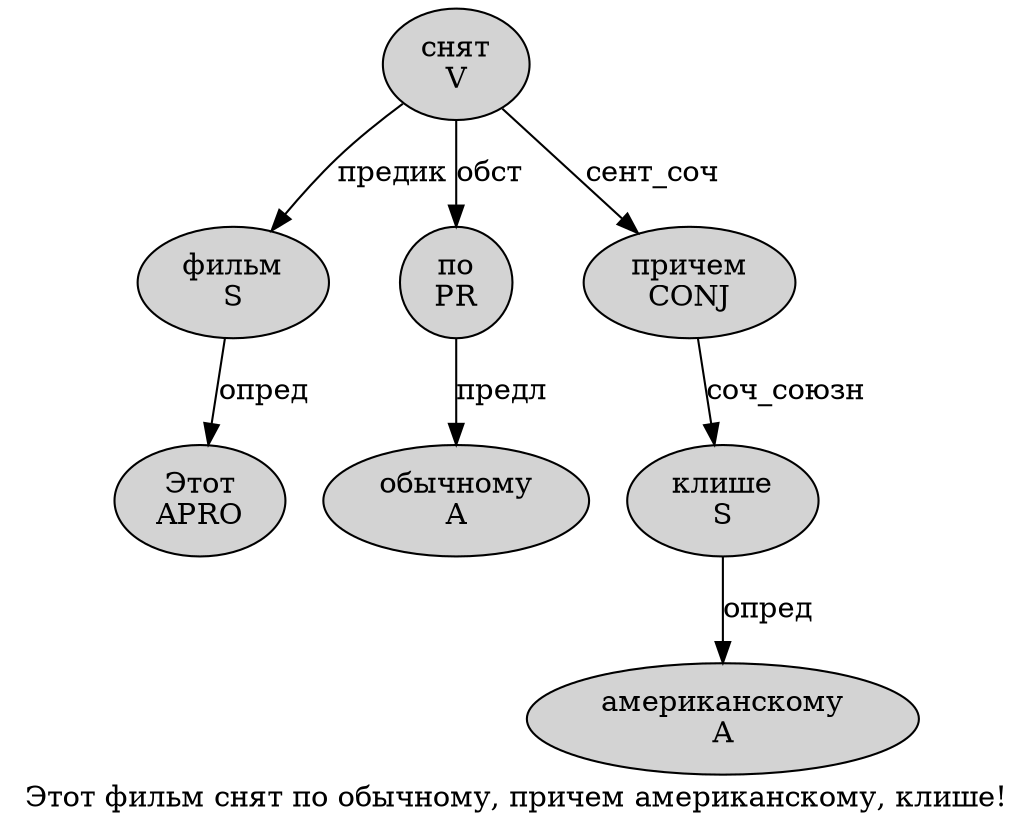 digraph SENTENCE_3690 {
	graph [label="Этот фильм снят по обычному, причем американскому, клише!"]
	node [style=filled]
		0 [label="Этот
APRO" color="" fillcolor=lightgray penwidth=1 shape=ellipse]
		1 [label="фильм
S" color="" fillcolor=lightgray penwidth=1 shape=ellipse]
		2 [label="снят
V" color="" fillcolor=lightgray penwidth=1 shape=ellipse]
		3 [label="по
PR" color="" fillcolor=lightgray penwidth=1 shape=ellipse]
		4 [label="обычному
A" color="" fillcolor=lightgray penwidth=1 shape=ellipse]
		6 [label="причем
CONJ" color="" fillcolor=lightgray penwidth=1 shape=ellipse]
		7 [label="американскому
A" color="" fillcolor=lightgray penwidth=1 shape=ellipse]
		9 [label="клише
S" color="" fillcolor=lightgray penwidth=1 shape=ellipse]
			6 -> 9 [label="соч_союзн"]
			1 -> 0 [label="опред"]
			2 -> 1 [label="предик"]
			2 -> 3 [label="обст"]
			2 -> 6 [label="сент_соч"]
			3 -> 4 [label="предл"]
			9 -> 7 [label="опред"]
}